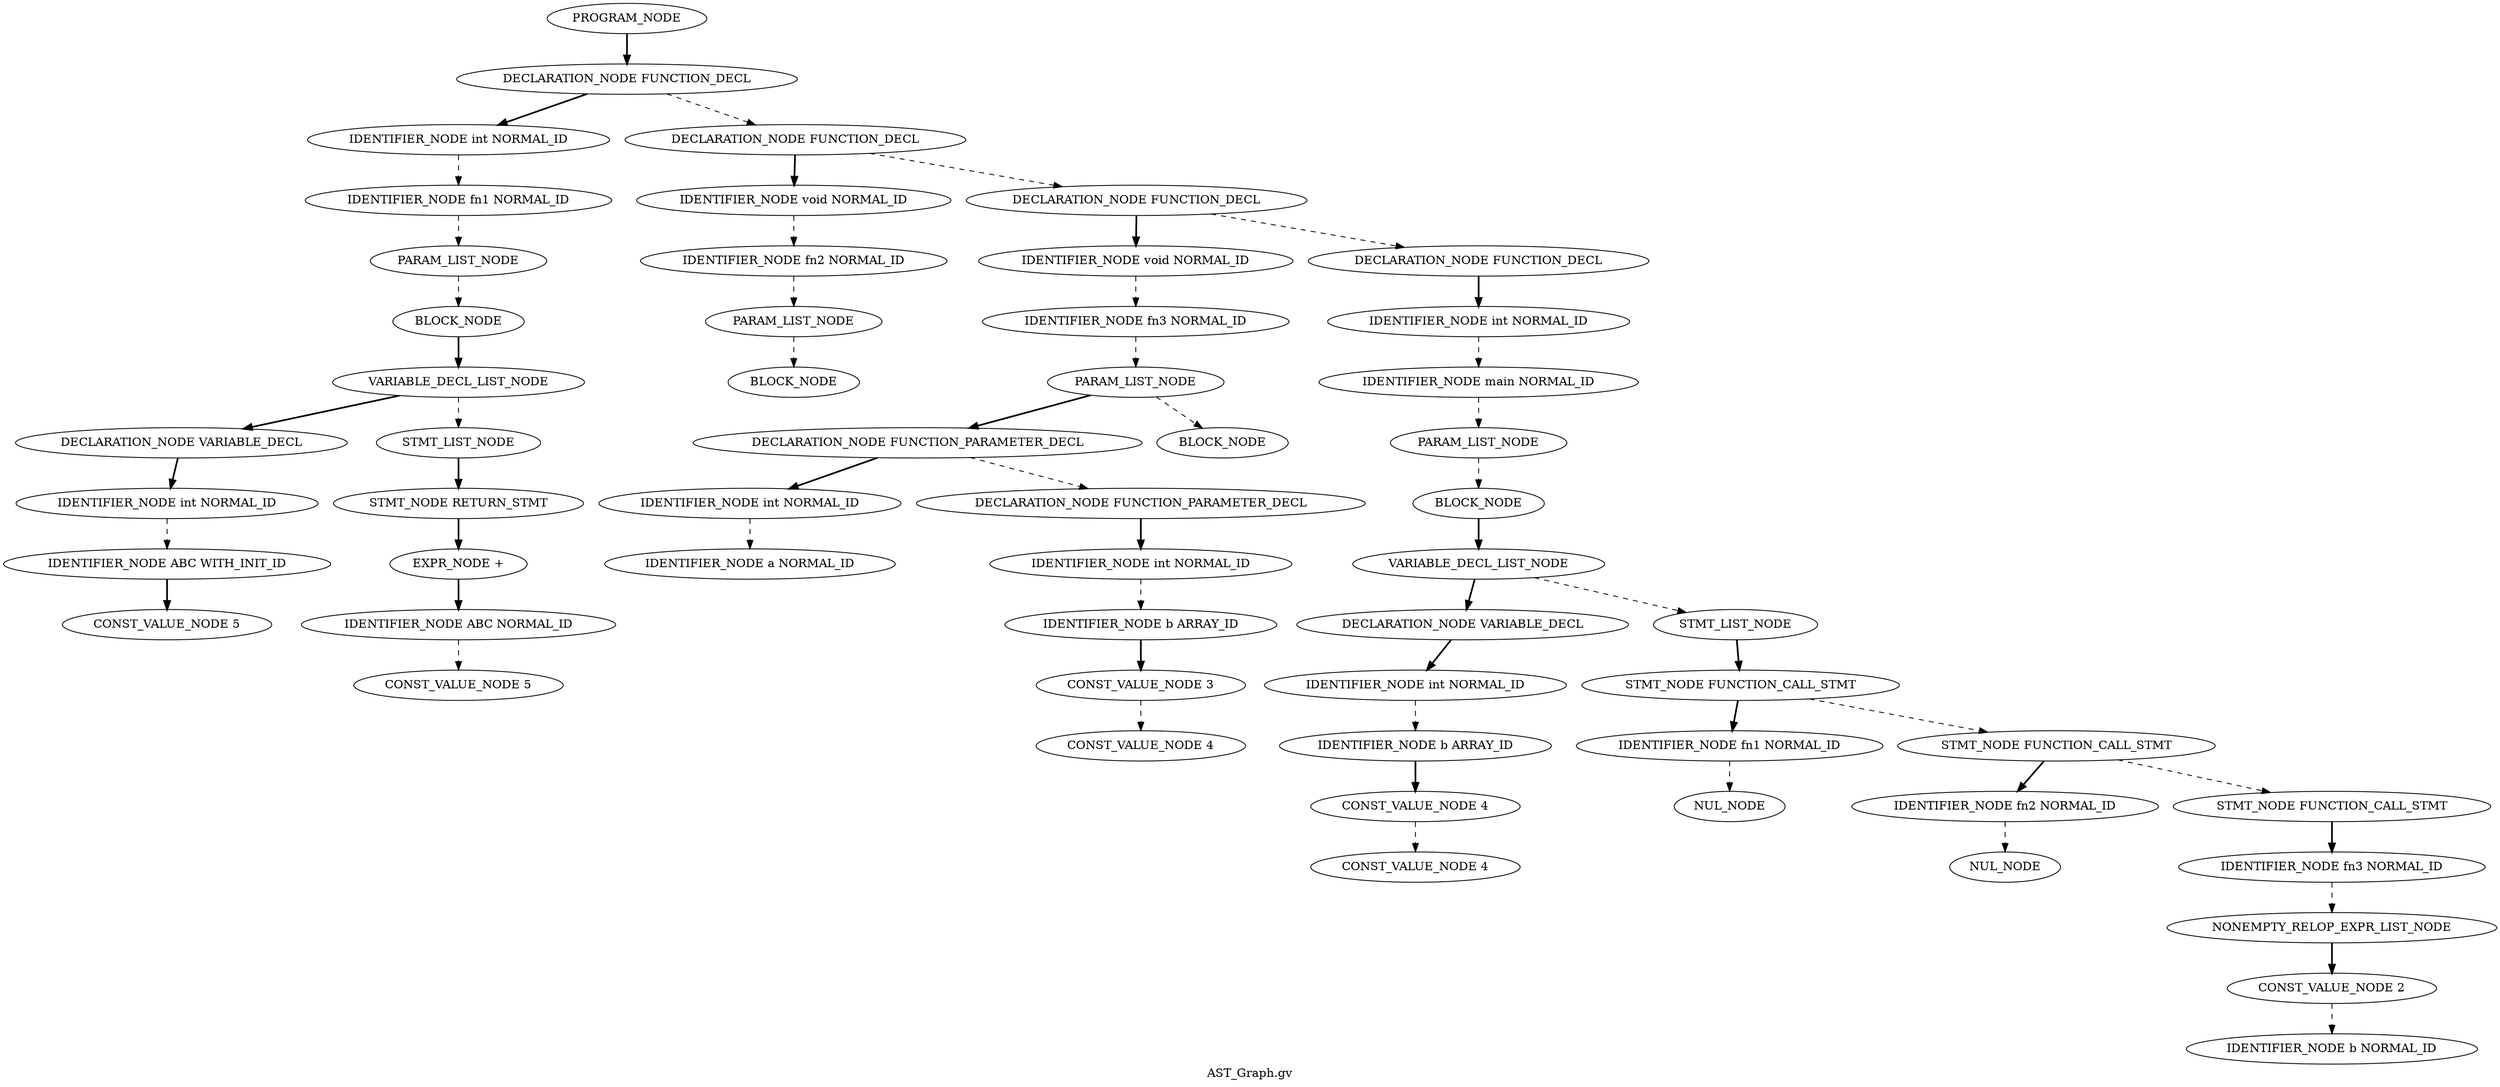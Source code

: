 Digraph AST
{
label = "AST_Graph.gv"
node0 [label ="PROGRAM_NODE"]
node1 [label ="DECLARATION_NODE FUNCTION_DECL"]
node2 [label ="IDENTIFIER_NODE int NORMAL_ID"]
node3 [label ="IDENTIFIER_NODE fn1 NORMAL_ID"]
node4 [label ="PARAM_LIST_NODE"]
node5 [label ="BLOCK_NODE"]
node6 [label ="VARIABLE_DECL_LIST_NODE"]
node7 [label ="DECLARATION_NODE VARIABLE_DECL"]
node8 [label ="IDENTIFIER_NODE int NORMAL_ID"]
node9 [label ="IDENTIFIER_NODE ABC WITH_INIT_ID"]
node10 [label ="CONST_VALUE_NODE 5"]
node9 -> node10 [style = bold]
node8 -> node9 [style = dashed]
node7 -> node8 [style = bold]
node6 -> node7 [style = bold]
node11 [label ="STMT_LIST_NODE"]
node12 [label ="STMT_NODE RETURN_STMT"]
node13 [label ="EXPR_NODE +"]
node14 [label ="IDENTIFIER_NODE ABC NORMAL_ID"]
node15 [label ="CONST_VALUE_NODE 5"]
node14 -> node15 [style = dashed]
node13 -> node14 [style = bold]
node12 -> node13 [style = bold]
node11 -> node12 [style = bold]
node6 -> node11 [style = dashed]
node5 -> node6 [style = bold]
node4 -> node5 [style = dashed]
node3 -> node4 [style = dashed]
node2 -> node3 [style = dashed]
node1 -> node2 [style = bold]
node16 [label ="DECLARATION_NODE FUNCTION_DECL"]
node17 [label ="IDENTIFIER_NODE void NORMAL_ID"]
node18 [label ="IDENTIFIER_NODE fn2 NORMAL_ID"]
node19 [label ="PARAM_LIST_NODE"]
node20 [label ="BLOCK_NODE"]
node19 -> node20 [style = dashed]
node18 -> node19 [style = dashed]
node17 -> node18 [style = dashed]
node16 -> node17 [style = bold]
node21 [label ="DECLARATION_NODE FUNCTION_DECL"]
node22 [label ="IDENTIFIER_NODE void NORMAL_ID"]
node23 [label ="IDENTIFIER_NODE fn3 NORMAL_ID"]
node24 [label ="PARAM_LIST_NODE"]
node25 [label ="DECLARATION_NODE FUNCTION_PARAMETER_DECL"]
node26 [label ="IDENTIFIER_NODE int NORMAL_ID"]
node27 [label ="IDENTIFIER_NODE a NORMAL_ID"]
node26 -> node27 [style = dashed]
node25 -> node26 [style = bold]
node28 [label ="DECLARATION_NODE FUNCTION_PARAMETER_DECL"]
node29 [label ="IDENTIFIER_NODE int NORMAL_ID"]
node30 [label ="IDENTIFIER_NODE b ARRAY_ID"]
node31 [label ="CONST_VALUE_NODE 3"]
node32 [label ="CONST_VALUE_NODE 4"]
node31 -> node32 [style = dashed]
node30 -> node31 [style = bold]
node29 -> node30 [style = dashed]
node28 -> node29 [style = bold]
node25 -> node28 [style = dashed]
node24 -> node25 [style = bold]
node33 [label ="BLOCK_NODE"]
node24 -> node33 [style = dashed]
node23 -> node24 [style = dashed]
node22 -> node23 [style = dashed]
node21 -> node22 [style = bold]
node34 [label ="DECLARATION_NODE FUNCTION_DECL"]
node35 [label ="IDENTIFIER_NODE int NORMAL_ID"]
node36 [label ="IDENTIFIER_NODE main NORMAL_ID"]
node37 [label ="PARAM_LIST_NODE"]
node38 [label ="BLOCK_NODE"]
node39 [label ="VARIABLE_DECL_LIST_NODE"]
node40 [label ="DECLARATION_NODE VARIABLE_DECL"]
node41 [label ="IDENTIFIER_NODE int NORMAL_ID"]
node42 [label ="IDENTIFIER_NODE b ARRAY_ID"]
node43 [label ="CONST_VALUE_NODE 4"]
node44 [label ="CONST_VALUE_NODE 4"]
node43 -> node44 [style = dashed]
node42 -> node43 [style = bold]
node41 -> node42 [style = dashed]
node40 -> node41 [style = bold]
node39 -> node40 [style = bold]
node45 [label ="STMT_LIST_NODE"]
node46 [label ="STMT_NODE FUNCTION_CALL_STMT"]
node47 [label ="IDENTIFIER_NODE fn1 NORMAL_ID"]
node48 [label ="NUL_NODE"]
node47 -> node48 [style = dashed]
node46 -> node47 [style = bold]
node49 [label ="STMT_NODE FUNCTION_CALL_STMT"]
node50 [label ="IDENTIFIER_NODE fn2 NORMAL_ID"]
node51 [label ="NUL_NODE"]
node50 -> node51 [style = dashed]
node49 -> node50 [style = bold]
node52 [label ="STMT_NODE FUNCTION_CALL_STMT"]
node53 [label ="IDENTIFIER_NODE fn3 NORMAL_ID"]
node54 [label ="NONEMPTY_RELOP_EXPR_LIST_NODE"]
node55 [label ="CONST_VALUE_NODE 2"]
node56 [label ="IDENTIFIER_NODE b NORMAL_ID"]
node55 -> node56 [style = dashed]
node54 -> node55 [style = bold]
node53 -> node54 [style = dashed]
node52 -> node53 [style = bold]
node49 -> node52 [style = dashed]
node46 -> node49 [style = dashed]
node45 -> node46 [style = bold]
node39 -> node45 [style = dashed]
node38 -> node39 [style = bold]
node37 -> node38 [style = dashed]
node36 -> node37 [style = dashed]
node35 -> node36 [style = dashed]
node34 -> node35 [style = bold]
node21 -> node34 [style = dashed]
node16 -> node21 [style = dashed]
node1 -> node16 [style = dashed]
node0 -> node1 [style = bold]
}

